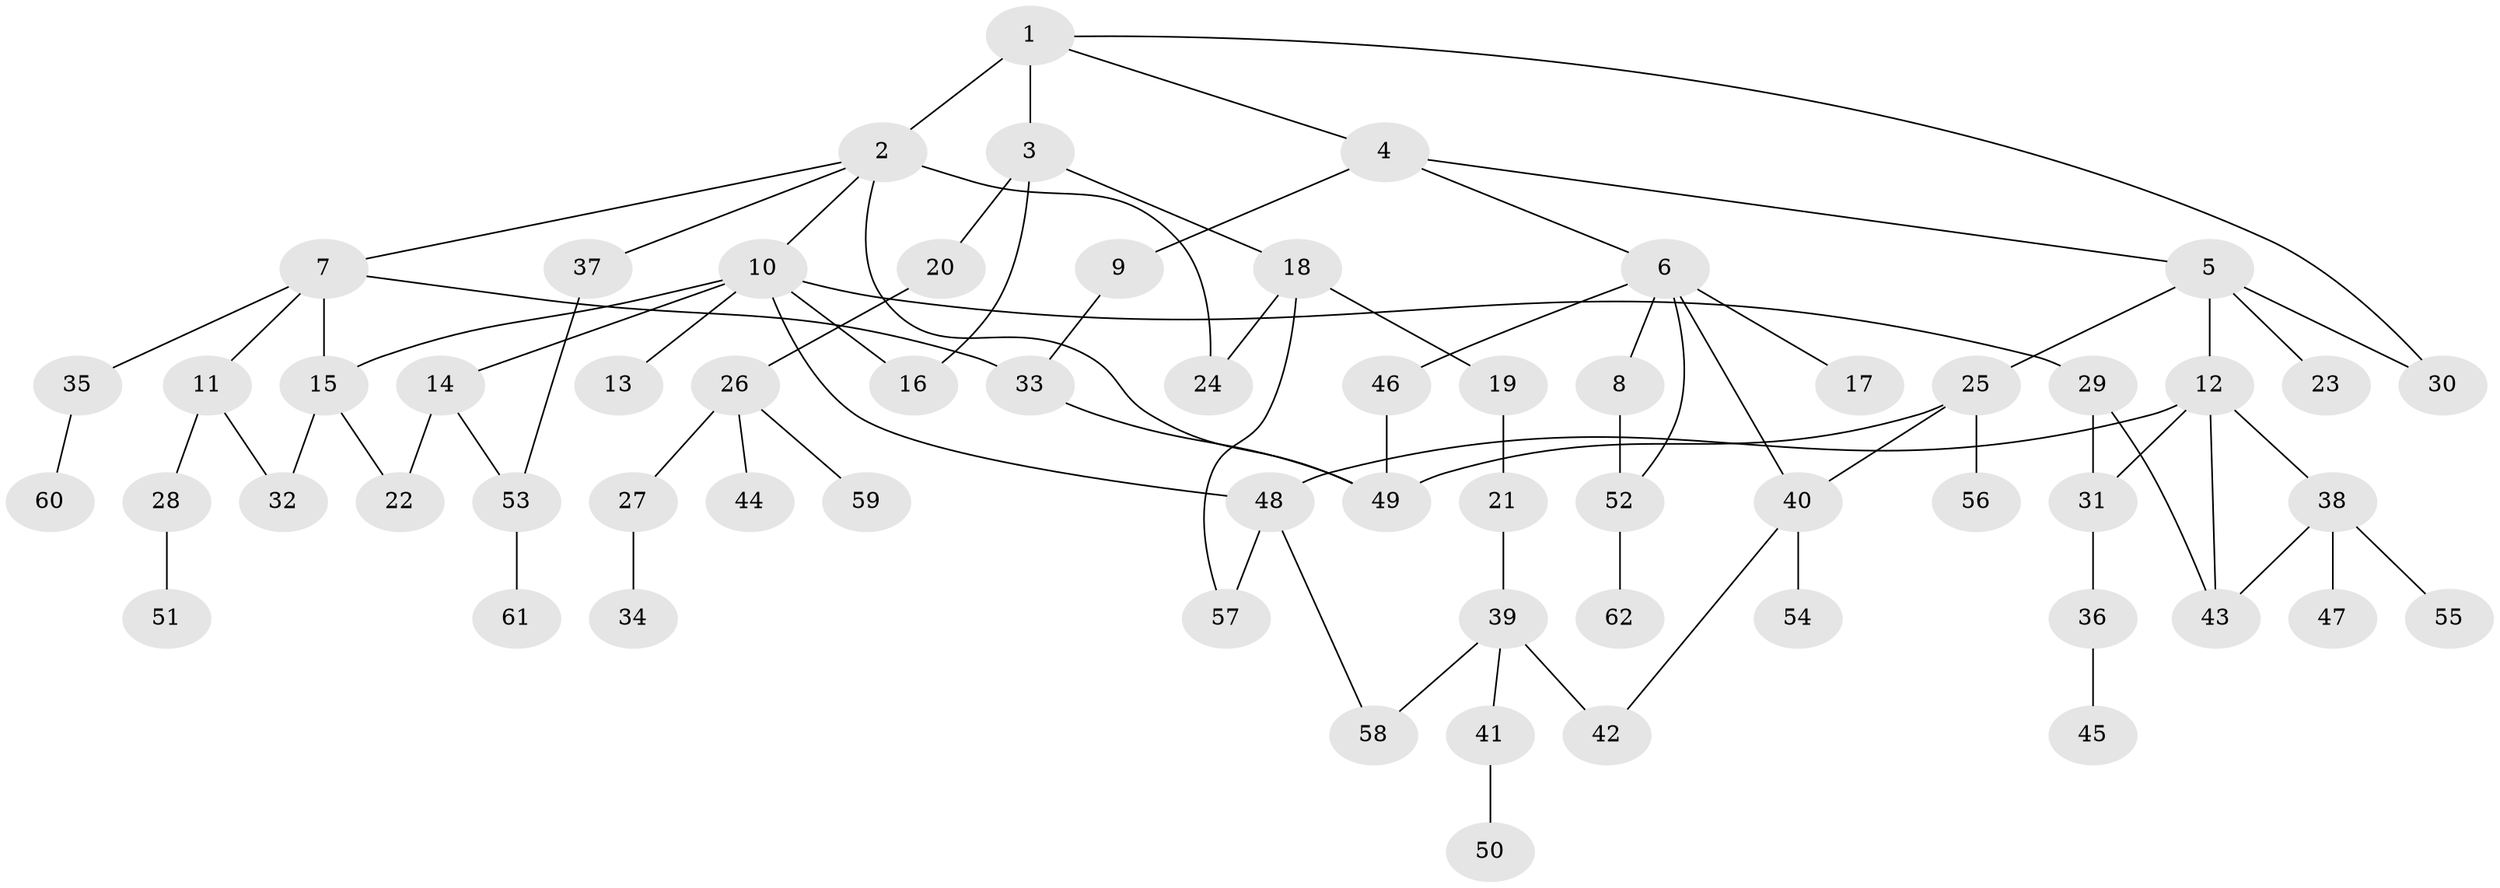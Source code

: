 // original degree distribution, {6: 0.04032258064516129, 1: 0.2903225806451613, 3: 0.20161290322580644, 4: 0.07258064516129033, 5: 0.03225806451612903, 7: 0.008064516129032258, 2: 0.3548387096774194}
// Generated by graph-tools (version 1.1) at 2025/34/03/09/25 02:34:20]
// undirected, 62 vertices, 81 edges
graph export_dot {
graph [start="1"]
  node [color=gray90,style=filled];
  1;
  2;
  3;
  4;
  5;
  6;
  7;
  8;
  9;
  10;
  11;
  12;
  13;
  14;
  15;
  16;
  17;
  18;
  19;
  20;
  21;
  22;
  23;
  24;
  25;
  26;
  27;
  28;
  29;
  30;
  31;
  32;
  33;
  34;
  35;
  36;
  37;
  38;
  39;
  40;
  41;
  42;
  43;
  44;
  45;
  46;
  47;
  48;
  49;
  50;
  51;
  52;
  53;
  54;
  55;
  56;
  57;
  58;
  59;
  60;
  61;
  62;
  1 -- 2 [weight=2.0];
  1 -- 3 [weight=1.0];
  1 -- 4 [weight=1.0];
  1 -- 30 [weight=1.0];
  2 -- 7 [weight=1.0];
  2 -- 10 [weight=1.0];
  2 -- 24 [weight=2.0];
  2 -- 37 [weight=1.0];
  2 -- 49 [weight=1.0];
  3 -- 16 [weight=1.0];
  3 -- 18 [weight=1.0];
  3 -- 20 [weight=1.0];
  4 -- 5 [weight=1.0];
  4 -- 6 [weight=1.0];
  4 -- 9 [weight=1.0];
  5 -- 12 [weight=1.0];
  5 -- 23 [weight=1.0];
  5 -- 25 [weight=1.0];
  5 -- 30 [weight=1.0];
  6 -- 8 [weight=1.0];
  6 -- 17 [weight=1.0];
  6 -- 40 [weight=1.0];
  6 -- 46 [weight=1.0];
  6 -- 52 [weight=1.0];
  7 -- 11 [weight=1.0];
  7 -- 15 [weight=2.0];
  7 -- 33 [weight=1.0];
  7 -- 35 [weight=1.0];
  8 -- 52 [weight=3.0];
  9 -- 33 [weight=1.0];
  10 -- 13 [weight=1.0];
  10 -- 14 [weight=1.0];
  10 -- 15 [weight=1.0];
  10 -- 16 [weight=1.0];
  10 -- 29 [weight=1.0];
  10 -- 48 [weight=1.0];
  11 -- 28 [weight=1.0];
  11 -- 32 [weight=1.0];
  12 -- 31 [weight=1.0];
  12 -- 38 [weight=1.0];
  12 -- 43 [weight=1.0];
  12 -- 48 [weight=1.0];
  14 -- 22 [weight=1.0];
  14 -- 53 [weight=1.0];
  15 -- 22 [weight=1.0];
  15 -- 32 [weight=1.0];
  18 -- 19 [weight=1.0];
  18 -- 24 [weight=1.0];
  18 -- 57 [weight=1.0];
  19 -- 21 [weight=1.0];
  20 -- 26 [weight=1.0];
  21 -- 39 [weight=1.0];
  25 -- 40 [weight=1.0];
  25 -- 49 [weight=1.0];
  25 -- 56 [weight=2.0];
  26 -- 27 [weight=1.0];
  26 -- 44 [weight=2.0];
  26 -- 59 [weight=1.0];
  27 -- 34 [weight=1.0];
  28 -- 51 [weight=1.0];
  29 -- 31 [weight=1.0];
  29 -- 43 [weight=1.0];
  31 -- 36 [weight=1.0];
  33 -- 49 [weight=1.0];
  35 -- 60 [weight=1.0];
  36 -- 45 [weight=1.0];
  37 -- 53 [weight=1.0];
  38 -- 43 [weight=1.0];
  38 -- 47 [weight=2.0];
  38 -- 55 [weight=1.0];
  39 -- 41 [weight=1.0];
  39 -- 42 [weight=3.0];
  39 -- 58 [weight=2.0];
  40 -- 42 [weight=1.0];
  40 -- 54 [weight=2.0];
  41 -- 50 [weight=1.0];
  46 -- 49 [weight=2.0];
  48 -- 57 [weight=1.0];
  48 -- 58 [weight=1.0];
  52 -- 62 [weight=1.0];
  53 -- 61 [weight=1.0];
}
